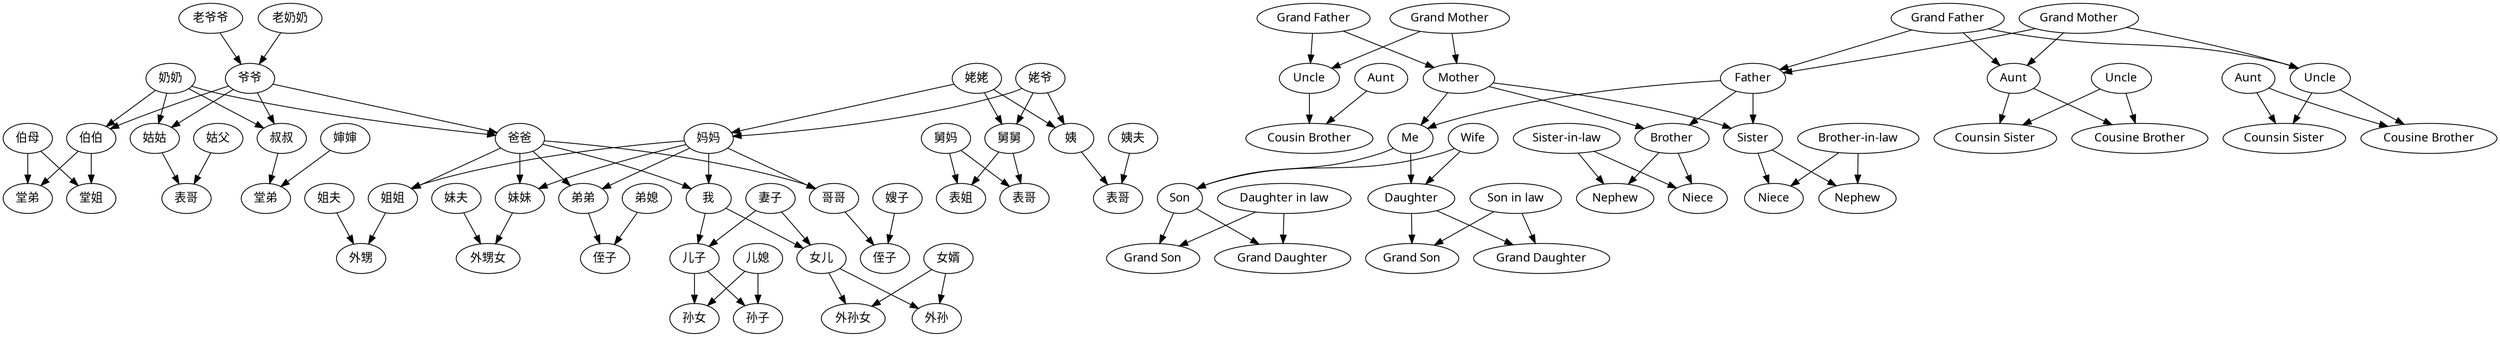 digraph Tree{
    node[fontname="MICROSOFT YAHEI"]
    {老爷爷 老奶奶}->爷爷
    {爸爸 妈妈}->{哥哥 姐姐 弟弟 我 妹妹}
    {爷爷 奶奶}->{伯伯 叔叔 爸爸 姑姑}
    {姥爷 姥姥}->{妈妈 舅舅 姨}
    舅妈->表姐
    舅妈->表哥
    舅舅->表姐
    舅舅->表哥 
    伯伯->堂姐
    伯母->堂姐
    伯伯->堂弟
    伯母->堂弟
    堂弟1[label=堂弟]
    叔叔->堂弟1
    婶婶->堂弟1
    哥哥->侄子
    嫂子->侄子 
    姐夫->外甥
    姐姐->外甥
    表哥2[label=表哥]
    姨->表哥2
    姨夫->表哥2
    表哥3[label=表哥] 
    姑姑->表哥3
    姑父->表哥3
    侄子2[label=侄子]
    弟弟->侄子2
    弟媳->侄子2 
    妹妹->外甥女
    妹夫->外甥女 
    我->儿子
    我->女儿
    妻子->儿子
    妻子->女儿 
    儿子->孙子
    儿媳->孙子 
    儿子->孙女
    儿媳->孙女
    女儿->外孙
    女婿->外孙 
    女儿->外孙女
    女婿->外孙女

    GrandFather[label="Grand Father"]
    GrandMother[label="Grand Mother"]
    GrandFather2[label="Grand Father"]
    GrandMother2[label="Grand Mother"] 
    GrandFather->Father
    GrandMother->Father
    GrandFather2->Mother
    GrandMother2->Mother 
    Father->Me
    Father->Brother
    Father->Sister
    Mother->Me
    Mother->Brother
    Mother->Sister

    Uncle[label=Uncle]
    Aunt[label=Aunt]
    Uncle2[label=Uncle]
    Aunt2[label=Aunt]
    GrandFather->Uncle
    GrandMother->Uncle
    GrandFather->Aunt2
    GrandMother->Aunt2
    Uncle3[label=Uncle]
    Aunt3[label=Aunt]
    GrandFather2->Uncle3
    GrandMother2->Uncle3
    CousineBrother[label="Cousin Brother"]
    Uncle3->CousineBrother
    Aunt3->CousineBrother
    Niece[label=Niece]
    Nephew[label=Nephew]
    Niece2[label=Niece]
    Nephew2[label=Nephew]
    BrotherInLaw[label="Brother-in-law"]
    SisterInLaw[label="Sister-in-law"]
    Sister->Niece
    Sister->Nephew2
    BrotherInLaw->Niece
    BrotherInLaw->Nephew2
    SisterInLaw->Nephew
    SisterInLaw->Niece2
    Brother->Nephew
    Brother->Niece2
    CousineBrother2[label="Cousine Brother"]
    CousinSister2[label="Counsin Sister"]
    CousineBrother3[label="Cousine Brother"]
    CousinSister3[label="Counsin Sister"]
    Uncle->CousineBrother2
    Aunt->CousineBrother2
    Uncle2->CousineBrother3
    Aunt2->CousineBrother3
    Uncle->CousinSister2
    Aunt->CousinSister2
    Uncle2->CousinSister3
    Aunt2->CousinSister3
    Wife->Son
    Me->Son
    Me->Daughter
    Wife->Daughter
    DaughterInLaw[label="Daughter in law"]
    SonInLaw[label="Son in law"]
    GrandSon[label="Grand Son"]
    GrandDaughter[label="Grand Daughter"]
    GrandSon2[label="Grand Son"]
    GrandDaughter2[label="Grand Daughter"]
    Son->GrandSon
    DaughterInLaw->GrandSon
    Son->GrandDaughter
    DaughterInLaw->GrandDaughter
    Daughter->GrandSon2
    SonInLaw->GrandDaughter2
    Daughter->GrandDaughter2
    SonInLaw->GrandSon2

}